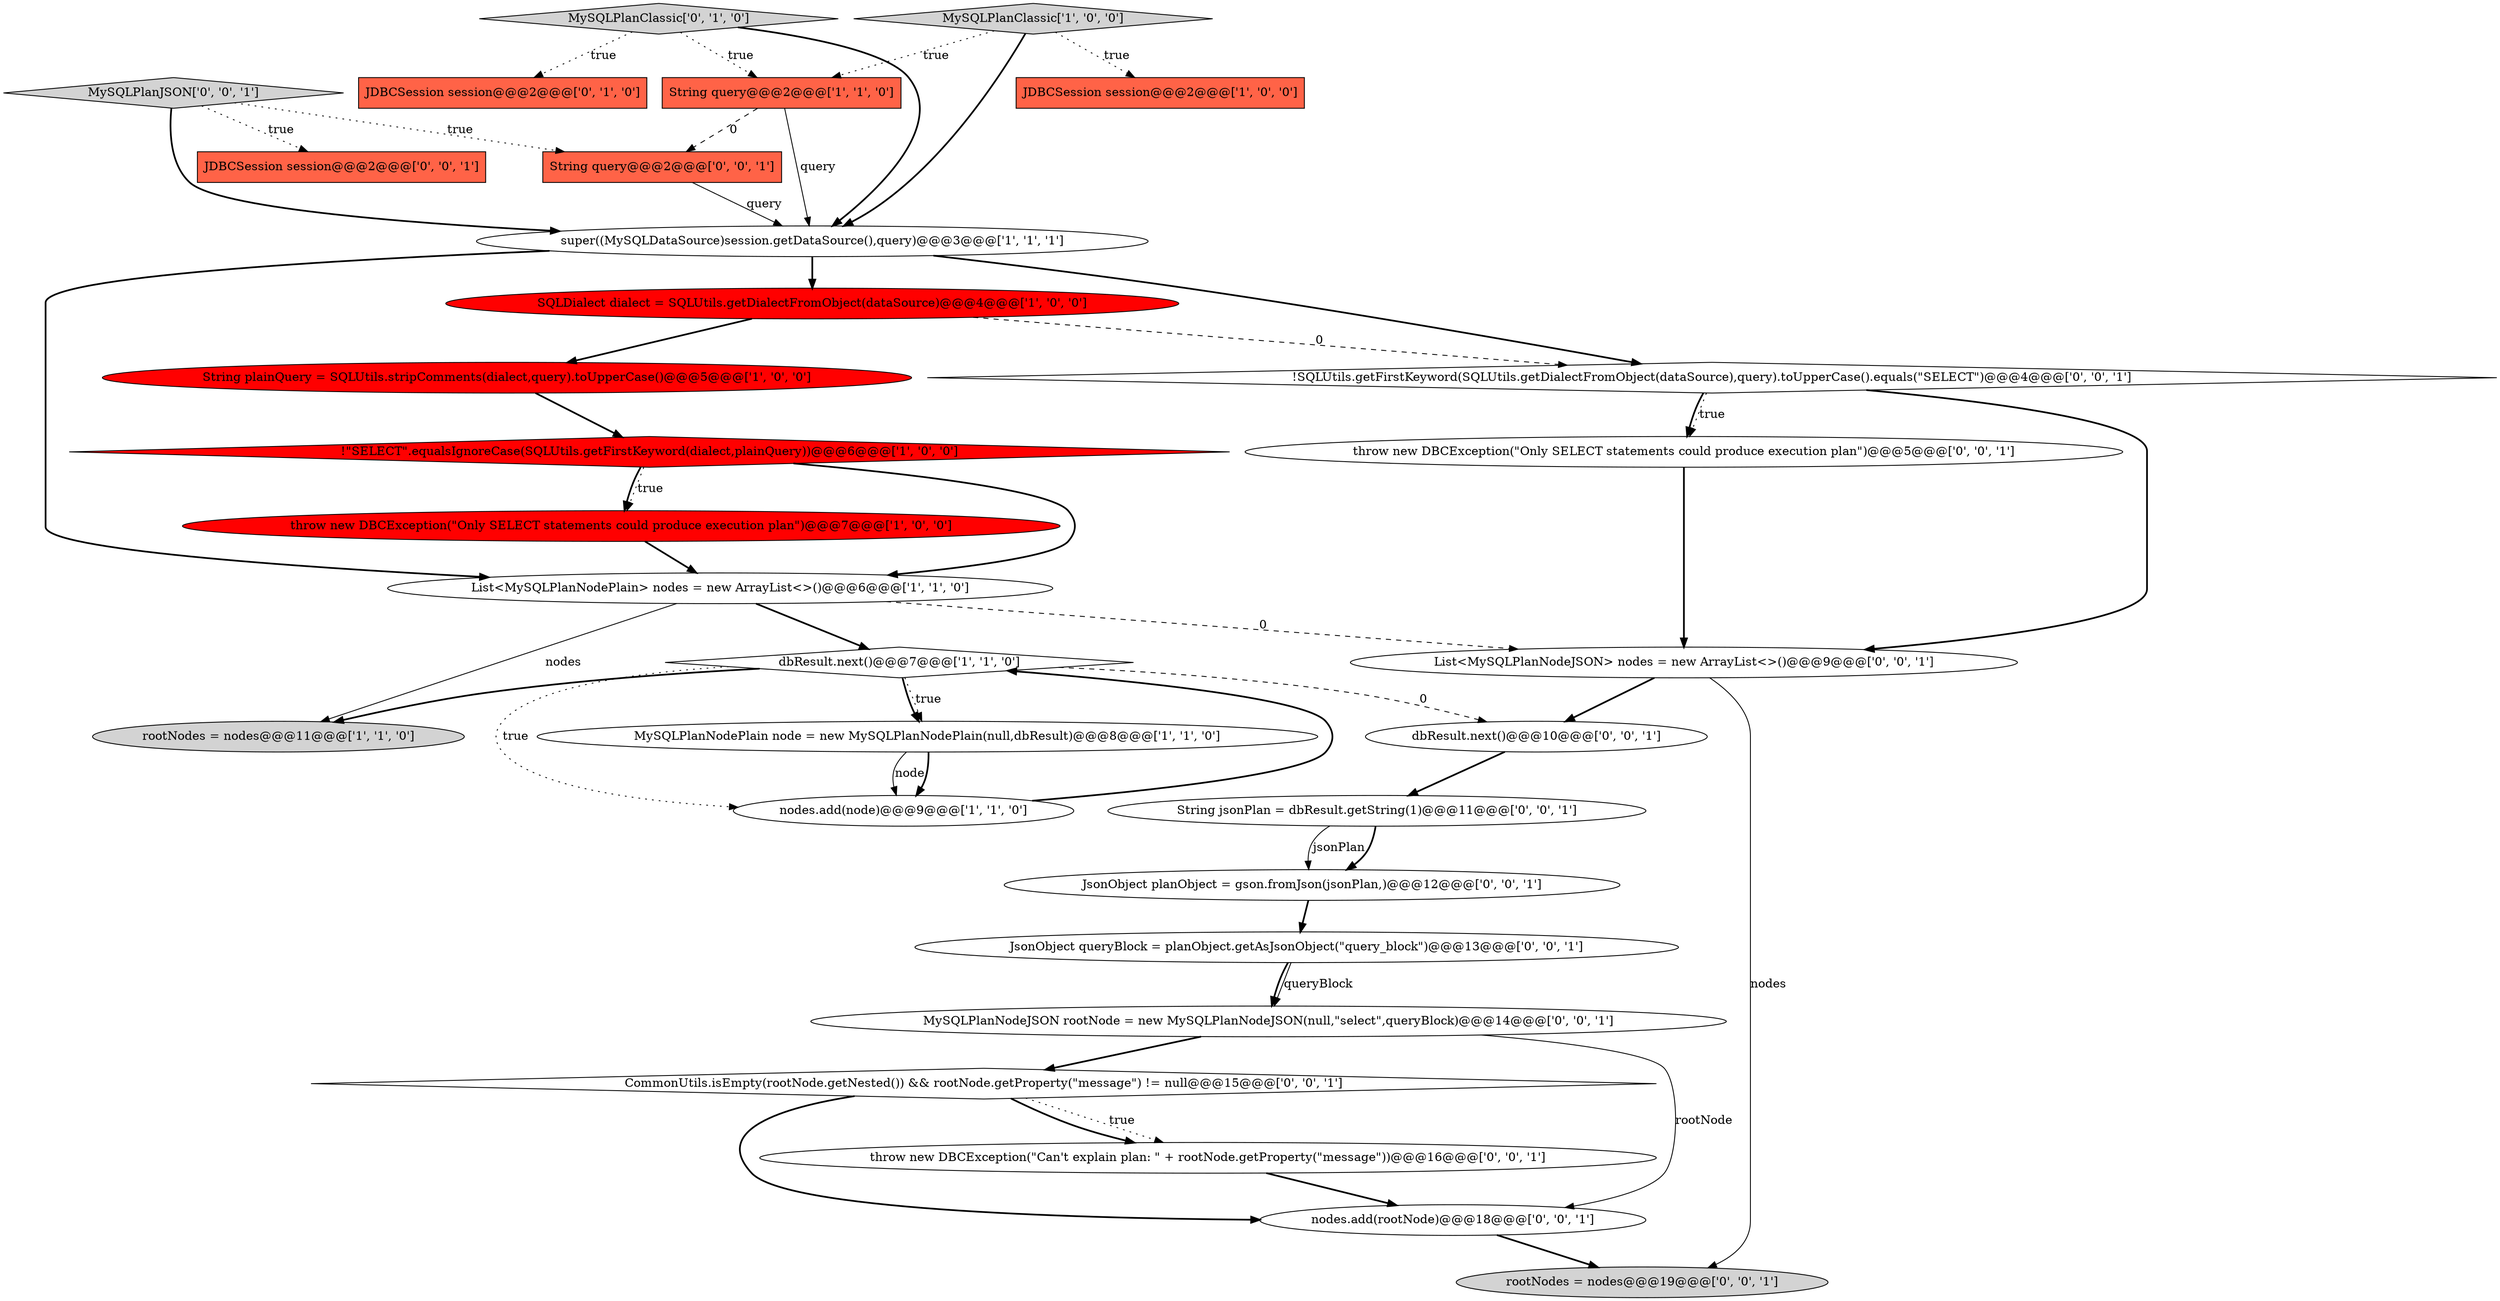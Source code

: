 digraph {
29 [style = filled, label = "CommonUtils.isEmpty(rootNode.getNested()) && rootNode.getProperty(\"message\") != null@@@15@@@['0', '0', '1']", fillcolor = white, shape = diamond image = "AAA0AAABBB3BBB"];
5 [style = filled, label = "super((MySQLDataSource)session.getDataSource(),query)@@@3@@@['1', '1', '1']", fillcolor = white, shape = ellipse image = "AAA0AAABBB1BBB"];
27 [style = filled, label = "JsonObject queryBlock = planObject.getAsJsonObject(\"query_block\")@@@13@@@['0', '0', '1']", fillcolor = white, shape = ellipse image = "AAA0AAABBB3BBB"];
28 [style = filled, label = "String query@@@2@@@['0', '0', '1']", fillcolor = tomato, shape = box image = "AAA0AAABBB3BBB"];
1 [style = filled, label = "dbResult.next()@@@7@@@['1', '1', '0']", fillcolor = white, shape = diamond image = "AAA0AAABBB1BBB"];
15 [style = filled, label = "rootNodes = nodes@@@19@@@['0', '0', '1']", fillcolor = lightgray, shape = ellipse image = "AAA0AAABBB3BBB"];
24 [style = filled, label = "nodes.add(rootNode)@@@18@@@['0', '0', '1']", fillcolor = white, shape = ellipse image = "AAA0AAABBB3BBB"];
25 [style = filled, label = "dbResult.next()@@@10@@@['0', '0', '1']", fillcolor = white, shape = ellipse image = "AAA0AAABBB3BBB"];
19 [style = filled, label = "MySQLPlanJSON['0', '0', '1']", fillcolor = lightgray, shape = diamond image = "AAA0AAABBB3BBB"];
13 [style = filled, label = "JDBCSession session@@@2@@@['0', '1', '0']", fillcolor = tomato, shape = box image = "AAA0AAABBB2BBB"];
3 [style = filled, label = "MySQLPlanNodePlain node = new MySQLPlanNodePlain(null,dbResult)@@@8@@@['1', '1', '0']", fillcolor = white, shape = ellipse image = "AAA0AAABBB1BBB"];
22 [style = filled, label = "JsonObject planObject = gson.fromJson(jsonPlan,)@@@12@@@['0', '0', '1']", fillcolor = white, shape = ellipse image = "AAA0AAABBB3BBB"];
21 [style = filled, label = "JDBCSession session@@@2@@@['0', '0', '1']", fillcolor = tomato, shape = box image = "AAA0AAABBB3BBB"];
4 [style = filled, label = "SQLDialect dialect = SQLUtils.getDialectFromObject(dataSource)@@@4@@@['1', '0', '0']", fillcolor = red, shape = ellipse image = "AAA1AAABBB1BBB"];
26 [style = filled, label = "List<MySQLPlanNodeJSON> nodes = new ArrayList<>()@@@9@@@['0', '0', '1']", fillcolor = white, shape = ellipse image = "AAA0AAABBB3BBB"];
6 [style = filled, label = "JDBCSession session@@@2@@@['1', '0', '0']", fillcolor = tomato, shape = box image = "AAA0AAABBB1BBB"];
12 [style = filled, label = "String plainQuery = SQLUtils.stripComments(dialect,query).toUpperCase()@@@5@@@['1', '0', '0']", fillcolor = red, shape = ellipse image = "AAA1AAABBB1BBB"];
14 [style = filled, label = "MySQLPlanClassic['0', '1', '0']", fillcolor = lightgray, shape = diamond image = "AAA0AAABBB2BBB"];
11 [style = filled, label = "rootNodes = nodes@@@11@@@['1', '1', '0']", fillcolor = lightgray, shape = ellipse image = "AAA0AAABBB1BBB"];
16 [style = filled, label = "MySQLPlanNodeJSON rootNode = new MySQLPlanNodeJSON(null,\"select\",queryBlock)@@@14@@@['0', '0', '1']", fillcolor = white, shape = ellipse image = "AAA0AAABBB3BBB"];
17 [style = filled, label = "!SQLUtils.getFirstKeyword(SQLUtils.getDialectFromObject(dataSource),query).toUpperCase().equals(\"SELECT\")@@@4@@@['0', '0', '1']", fillcolor = white, shape = diamond image = "AAA0AAABBB3BBB"];
7 [style = filled, label = "nodes.add(node)@@@9@@@['1', '1', '0']", fillcolor = white, shape = ellipse image = "AAA0AAABBB1BBB"];
18 [style = filled, label = "String jsonPlan = dbResult.getString(1)@@@11@@@['0', '0', '1']", fillcolor = white, shape = ellipse image = "AAA0AAABBB3BBB"];
0 [style = filled, label = "List<MySQLPlanNodePlain> nodes = new ArrayList<>()@@@6@@@['1', '1', '0']", fillcolor = white, shape = ellipse image = "AAA0AAABBB1BBB"];
9 [style = filled, label = "throw new DBCException(\"Only SELECT statements could produce execution plan\")@@@7@@@['1', '0', '0']", fillcolor = red, shape = ellipse image = "AAA1AAABBB1BBB"];
2 [style = filled, label = "!\"SELECT\".equalsIgnoreCase(SQLUtils.getFirstKeyword(dialect,plainQuery))@@@6@@@['1', '0', '0']", fillcolor = red, shape = diamond image = "AAA1AAABBB1BBB"];
20 [style = filled, label = "throw new DBCException(\"Can't explain plan: \" + rootNode.getProperty(\"message\"))@@@16@@@['0', '0', '1']", fillcolor = white, shape = ellipse image = "AAA0AAABBB3BBB"];
10 [style = filled, label = "MySQLPlanClassic['1', '0', '0']", fillcolor = lightgray, shape = diamond image = "AAA0AAABBB1BBB"];
23 [style = filled, label = "throw new DBCException(\"Only SELECT statements could produce execution plan\")@@@5@@@['0', '0', '1']", fillcolor = white, shape = ellipse image = "AAA0AAABBB3BBB"];
8 [style = filled, label = "String query@@@2@@@['1', '1', '0']", fillcolor = tomato, shape = box image = "AAA0AAABBB1BBB"];
10->8 [style = dotted, label="true"];
10->6 [style = dotted, label="true"];
17->26 [style = bold, label=""];
7->1 [style = bold, label=""];
9->0 [style = bold, label=""];
4->17 [style = dashed, label="0"];
26->25 [style = bold, label=""];
16->29 [style = bold, label=""];
25->18 [style = bold, label=""];
1->3 [style = bold, label=""];
23->26 [style = bold, label=""];
0->26 [style = dashed, label="0"];
19->21 [style = dotted, label="true"];
2->9 [style = bold, label=""];
27->16 [style = bold, label=""];
8->28 [style = dashed, label="0"];
16->24 [style = solid, label="rootNode"];
5->17 [style = bold, label=""];
29->20 [style = dotted, label="true"];
27->16 [style = solid, label="queryBlock"];
17->23 [style = bold, label=""];
14->13 [style = dotted, label="true"];
17->23 [style = dotted, label="true"];
1->11 [style = bold, label=""];
18->22 [style = solid, label="jsonPlan"];
1->3 [style = dotted, label="true"];
1->7 [style = dotted, label="true"];
19->5 [style = bold, label=""];
3->7 [style = solid, label="node"];
29->20 [style = bold, label=""];
12->2 [style = bold, label=""];
19->28 [style = dotted, label="true"];
2->0 [style = bold, label=""];
18->22 [style = bold, label=""];
10->5 [style = bold, label=""];
2->9 [style = dotted, label="true"];
28->5 [style = solid, label="query"];
5->0 [style = bold, label=""];
3->7 [style = bold, label=""];
22->27 [style = bold, label=""];
8->5 [style = solid, label="query"];
0->1 [style = bold, label=""];
5->4 [style = bold, label=""];
26->15 [style = solid, label="nodes"];
0->11 [style = solid, label="nodes"];
14->8 [style = dotted, label="true"];
4->12 [style = bold, label=""];
20->24 [style = bold, label=""];
29->24 [style = bold, label=""];
1->25 [style = dashed, label="0"];
14->5 [style = bold, label=""];
24->15 [style = bold, label=""];
}
